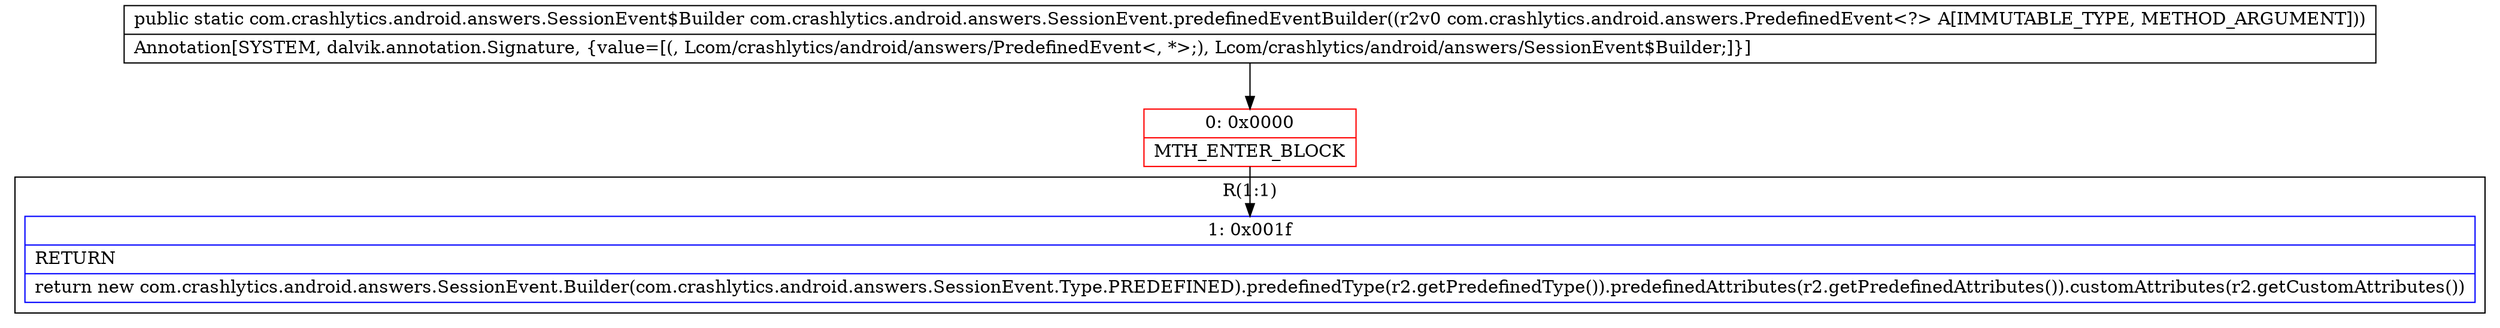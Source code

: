 digraph "CFG forcom.crashlytics.android.answers.SessionEvent.predefinedEventBuilder(Lcom\/crashlytics\/android\/answers\/PredefinedEvent;)Lcom\/crashlytics\/android\/answers\/SessionEvent$Builder;" {
subgraph cluster_Region_1261930322 {
label = "R(1:1)";
node [shape=record,color=blue];
Node_1 [shape=record,label="{1\:\ 0x001f|RETURN\l|return new com.crashlytics.android.answers.SessionEvent.Builder(com.crashlytics.android.answers.SessionEvent.Type.PREDEFINED).predefinedType(r2.getPredefinedType()).predefinedAttributes(r2.getPredefinedAttributes()).customAttributes(r2.getCustomAttributes())\l}"];
}
Node_0 [shape=record,color=red,label="{0\:\ 0x0000|MTH_ENTER_BLOCK\l}"];
MethodNode[shape=record,label="{public static com.crashlytics.android.answers.SessionEvent$Builder com.crashlytics.android.answers.SessionEvent.predefinedEventBuilder((r2v0 com.crashlytics.android.answers.PredefinedEvent\<?\> A[IMMUTABLE_TYPE, METHOD_ARGUMENT]))  | Annotation[SYSTEM, dalvik.annotation.Signature, \{value=[(, Lcom\/crashlytics\/android\/answers\/PredefinedEvent\<, *\>;), Lcom\/crashlytics\/android\/answers\/SessionEvent$Builder;]\}]\l}"];
MethodNode -> Node_0;
Node_0 -> Node_1;
}

